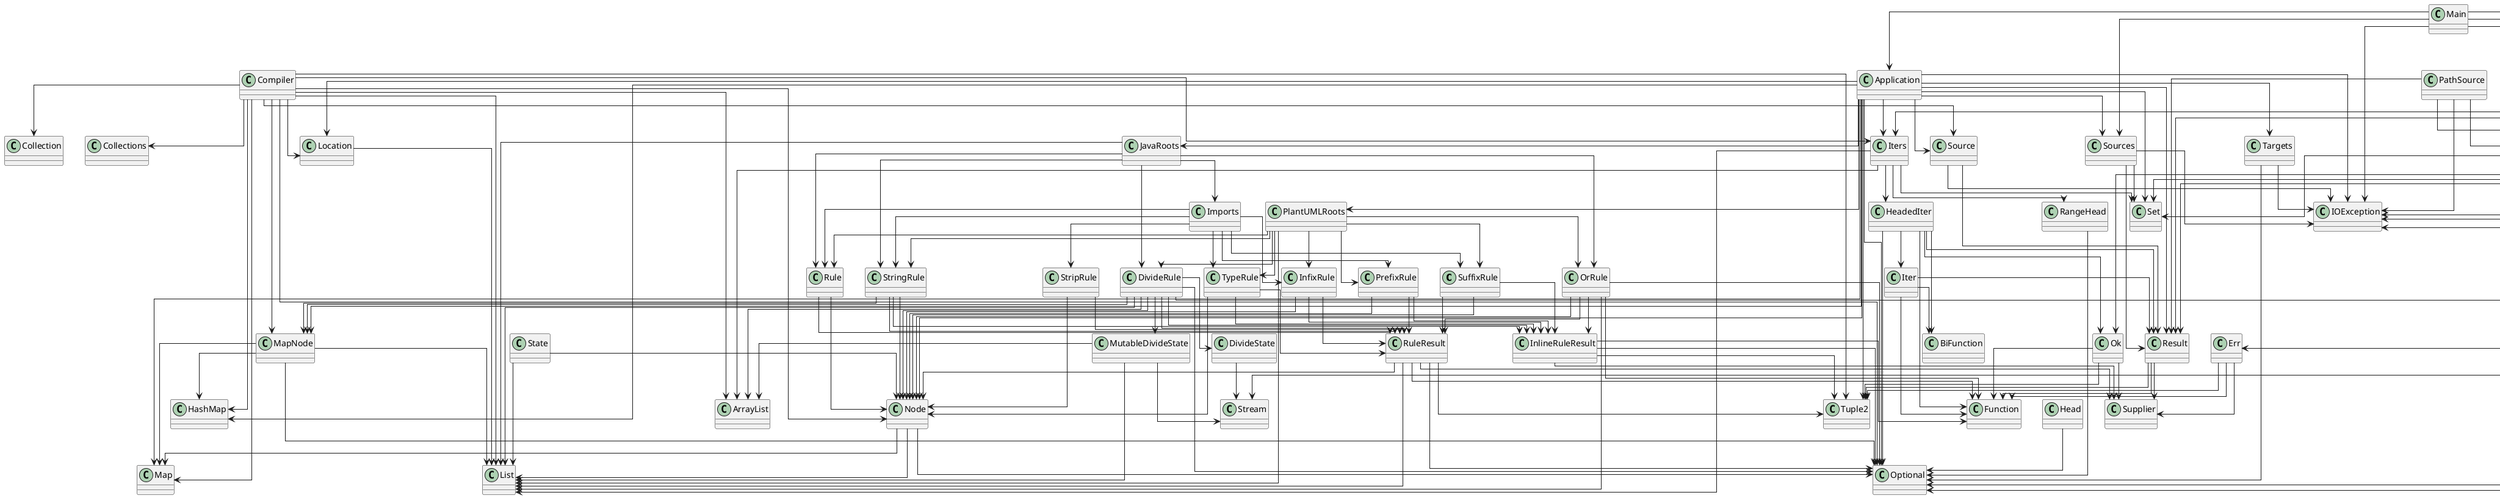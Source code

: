@startuml
skinparam linetype ortho
class SuffixRule
SuffixRule --> Node
SuffixRule --> InlineRuleResult
SuffixRule --> RuleResult
class JavaRoots
JavaRoots --> Imports
JavaRoots --> DivideRule
JavaRoots --> OrRule
JavaRoots --> Rule
JavaRoots --> StringRule
JavaRoots --> List
class InfixRule
InfixRule --> Node
InfixRule --> InlineRuleResult
InfixRule --> RuleResult
class Location
Location --> List
class PathSource
PathSource --> SafeFiles
PathSource --> Result
PathSource --> IOException
PathSource --> Path
class HeadedIter
HeadedIter --> Iter
HeadedIter --> Ok
HeadedIter --> Result
HeadedIter --> Optional
HeadedIter --> BiFunction
HeadedIter --> Function
class OrRule
OrRule --> Node
OrRule --> InlineRuleResult
OrRule --> RuleResult
OrRule --> List
OrRule --> Optional
OrRule --> Function
class DivideRule
DivideRule --> MapNode
DivideRule --> Node
DivideRule --> DivideState
DivideRule --> MutableDivideState
DivideRule --> InlineRuleResult
DivideRule --> RuleResult
DivideRule --> ArrayList
DivideRule --> List
DivideRule --> Optional
DivideRule --> Collectors
class RangeHead
RangeHead --> Optional
class Rule
Rule --> Node
Rule --> RuleResult
class SafeFiles
SafeFiles --> Err
SafeFiles --> Ok
SafeFiles --> Result
SafeFiles --> IOException
SafeFiles --> Files
SafeFiles --> Path
SafeFiles --> Optional
SafeFiles --> Set
SafeFiles --> Collectors
SafeFiles --> Stream
class Head
Head --> Optional
class RuleResult
RuleResult --> Tuple2
RuleResult --> Node
RuleResult --> List
RuleResult --> Optional
RuleResult --> Function
RuleResult --> Supplier
class Result
Result --> Tuple2
Result --> Function
Result --> Supplier
class PlantUMLRoots
PlantUMLRoots --> DivideRule
PlantUMLRoots --> InfixRule
PlantUMLRoots --> OrRule
PlantUMLRoots --> PrefixRule
PlantUMLRoots --> Rule
PlantUMLRoots --> StringRule
PlantUMLRoots --> SuffixRule
PlantUMLRoots --> TypeRule
PlantUMLRoots --> List
class Err
Err --> Tuple2
Err --> Function
Err --> Supplier
class PrefixRule
PrefixRule --> Node
PrefixRule --> InlineRuleResult
PrefixRule --> RuleResult
class StripRule
StripRule --> Node
StripRule --> RuleResult
class StringRule
StringRule --> MapNode
StringRule --> Node
StringRule --> InlineRuleResult
StringRule --> RuleResult
class Ok
Ok --> Tuple2
Ok --> Function
Ok --> Supplier
class Tuple2
class MapNode
MapNode --> HashMap
MapNode --> List
MapNode --> Map
MapNode --> Optional
class Iter
Iter --> Result
Iter --> BiFunction
Iter --> Function
class PathSources
PathSources --> SafeFiles
PathSources --> Result
PathSources --> IOException
PathSources --> Files
PathSources --> Path
PathSources --> Set
PathSources --> Collectors
class State
State --> Node
State --> List
class Source
Source --> Result
Source --> IOException
class Compiler
Compiler --> Tuple2
Compiler --> Iters
Compiler --> MapNode
Compiler --> Node
Compiler --> Location
Compiler --> Source
Compiler --> ArrayList
Compiler --> Collection
Compiler --> Collections
Compiler --> HashMap
Compiler --> List
Compiler --> Map
Compiler --> Optional
class Sources
Sources --> Result
Sources --> IOException
Sources --> Set
class Node
Node --> List
Node --> Map
Node --> Optional
class Main
Main --> Application
Main --> PathTargets
Main --> PathSources
Main --> Sources
Main --> IOException
Main --> Paths
class Imports
Imports --> InfixRule
Imports --> PrefixRule
Imports --> Rule
Imports --> StringRule
Imports --> StripRule
Imports --> SuffixRule
Imports --> TypeRule
class Application
Application --> Tuple2
Application --> Iters
Application --> Result
Application --> JavaRoots
Application --> PlantUMLRoots
Application --> MapNode
Application --> Node
Application --> Location
Application --> Source
Application --> Sources
Application --> Targets
Application --> IOException
Application --> HashMap
Application --> Map
Application --> Optional
Application --> Set
class TypeRule
TypeRule --> Node
TypeRule --> InlineRuleResult
TypeRule --> RuleResult
class Iters
Iters --> RangeHead
Iters --> HeadedIter
Iters --> ArrayList
Iters --> List
Iters --> Set
class DivideState
DivideState --> Stream
class MutableDivideState
MutableDivideState --> ArrayList
MutableDivideState --> List
MutableDivideState --> Stream
class Targets
Targets --> IOException
Targets --> Optional
class PathTargets
PathTargets --> SafeFiles
PathTargets --> Iters
PathTargets --> IOException
PathTargets --> Files
PathTargets --> Path
PathTargets --> Optional
class InlineRuleResult
InlineRuleResult --> Tuple2
InlineRuleResult --> Optional
InlineRuleResult --> Function
InlineRuleResult --> Supplier
@enduml

